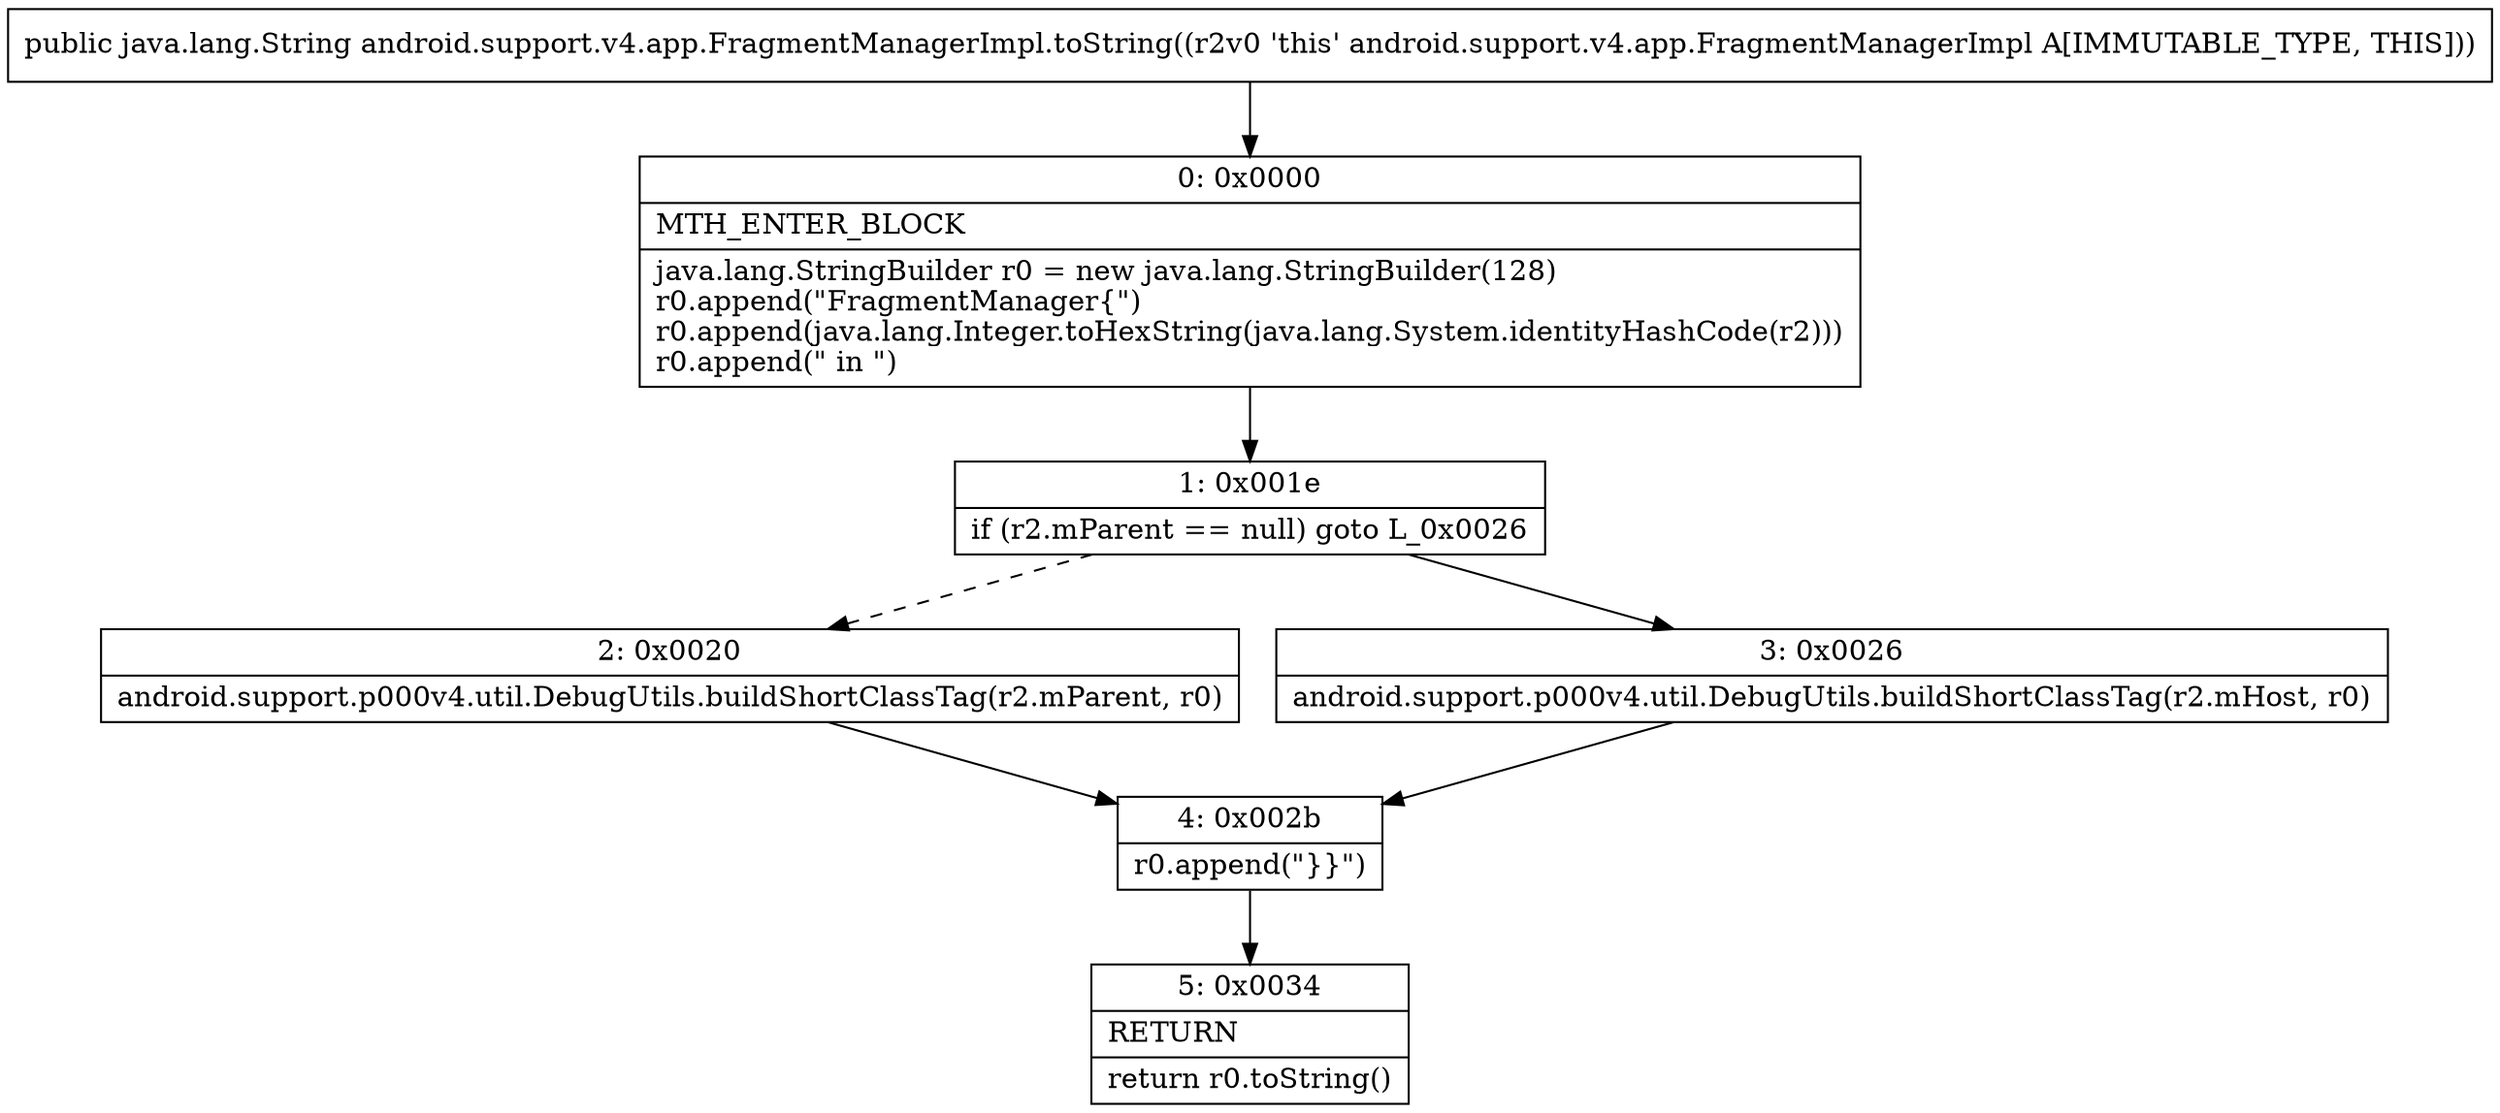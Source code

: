 digraph "CFG forandroid.support.v4.app.FragmentManagerImpl.toString()Ljava\/lang\/String;" {
Node_0 [shape=record,label="{0\:\ 0x0000|MTH_ENTER_BLOCK\l|java.lang.StringBuilder r0 = new java.lang.StringBuilder(128)\lr0.append(\"FragmentManager\{\")\lr0.append(java.lang.Integer.toHexString(java.lang.System.identityHashCode(r2)))\lr0.append(\" in \")\l}"];
Node_1 [shape=record,label="{1\:\ 0x001e|if (r2.mParent == null) goto L_0x0026\l}"];
Node_2 [shape=record,label="{2\:\ 0x0020|android.support.p000v4.util.DebugUtils.buildShortClassTag(r2.mParent, r0)\l}"];
Node_3 [shape=record,label="{3\:\ 0x0026|android.support.p000v4.util.DebugUtils.buildShortClassTag(r2.mHost, r0)\l}"];
Node_4 [shape=record,label="{4\:\ 0x002b|r0.append(\"\}\}\")\l}"];
Node_5 [shape=record,label="{5\:\ 0x0034|RETURN\l|return r0.toString()\l}"];
MethodNode[shape=record,label="{public java.lang.String android.support.v4.app.FragmentManagerImpl.toString((r2v0 'this' android.support.v4.app.FragmentManagerImpl A[IMMUTABLE_TYPE, THIS])) }"];
MethodNode -> Node_0;
Node_0 -> Node_1;
Node_1 -> Node_2[style=dashed];
Node_1 -> Node_3;
Node_2 -> Node_4;
Node_3 -> Node_4;
Node_4 -> Node_5;
}

